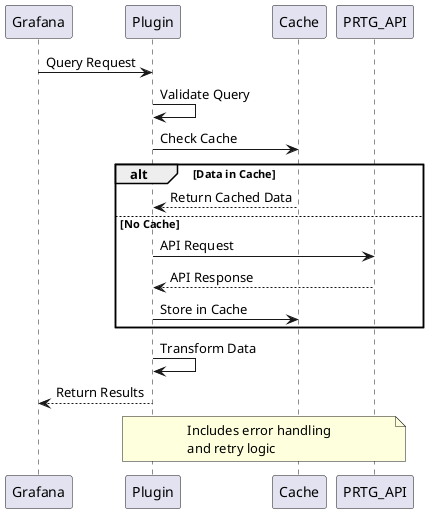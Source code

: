 @startuml
' Sequence diagram showing Grafana-PRTG plugin data flow sequenceDiagram

participant Grafana
participant Plugin
participant Cache
participant PRTG_API

Grafana -> Plugin: Query Request
Plugin -> Plugin: Validate Query
Plugin -> Cache: Check Cache

alt Data in Cache
    Cache --> Plugin: Return Cached Data
else No Cache
    Plugin -> PRTG_API: API Request
    PRTG_API --> Plugin: API Response
    Plugin -> Cache: Store in Cache
end

Plugin -> Plugin: Transform Data
Plugin --> Grafana: Return Results

note over Plugin,PRTG_API: Includes error handling\nand retry logic

@enduml